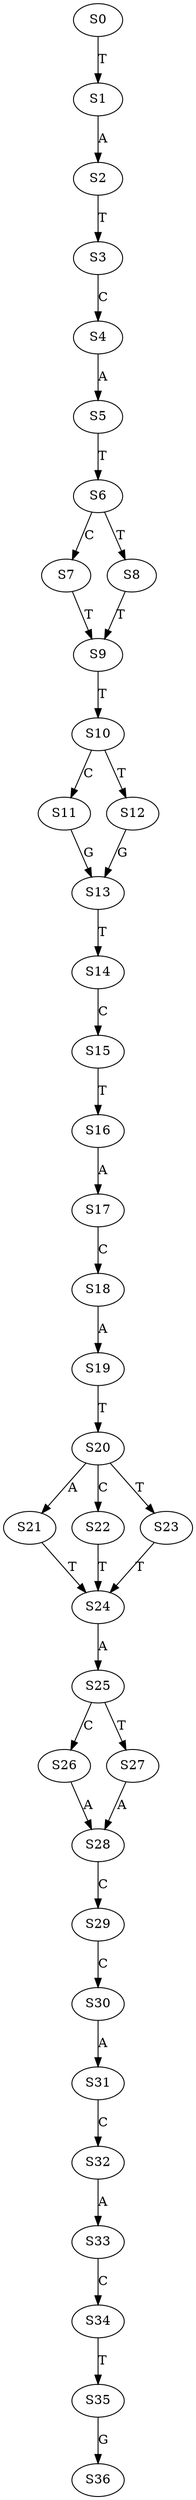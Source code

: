 strict digraph  {
	S0 -> S1 [ label = T ];
	S1 -> S2 [ label = A ];
	S2 -> S3 [ label = T ];
	S3 -> S4 [ label = C ];
	S4 -> S5 [ label = A ];
	S5 -> S6 [ label = T ];
	S6 -> S7 [ label = C ];
	S6 -> S8 [ label = T ];
	S7 -> S9 [ label = T ];
	S8 -> S9 [ label = T ];
	S9 -> S10 [ label = T ];
	S10 -> S11 [ label = C ];
	S10 -> S12 [ label = T ];
	S11 -> S13 [ label = G ];
	S12 -> S13 [ label = G ];
	S13 -> S14 [ label = T ];
	S14 -> S15 [ label = C ];
	S15 -> S16 [ label = T ];
	S16 -> S17 [ label = A ];
	S17 -> S18 [ label = C ];
	S18 -> S19 [ label = A ];
	S19 -> S20 [ label = T ];
	S20 -> S21 [ label = A ];
	S20 -> S22 [ label = C ];
	S20 -> S23 [ label = T ];
	S21 -> S24 [ label = T ];
	S22 -> S24 [ label = T ];
	S23 -> S24 [ label = T ];
	S24 -> S25 [ label = A ];
	S25 -> S26 [ label = C ];
	S25 -> S27 [ label = T ];
	S26 -> S28 [ label = A ];
	S27 -> S28 [ label = A ];
	S28 -> S29 [ label = C ];
	S29 -> S30 [ label = C ];
	S30 -> S31 [ label = A ];
	S31 -> S32 [ label = C ];
	S32 -> S33 [ label = A ];
	S33 -> S34 [ label = C ];
	S34 -> S35 [ label = T ];
	S35 -> S36 [ label = G ];
}
